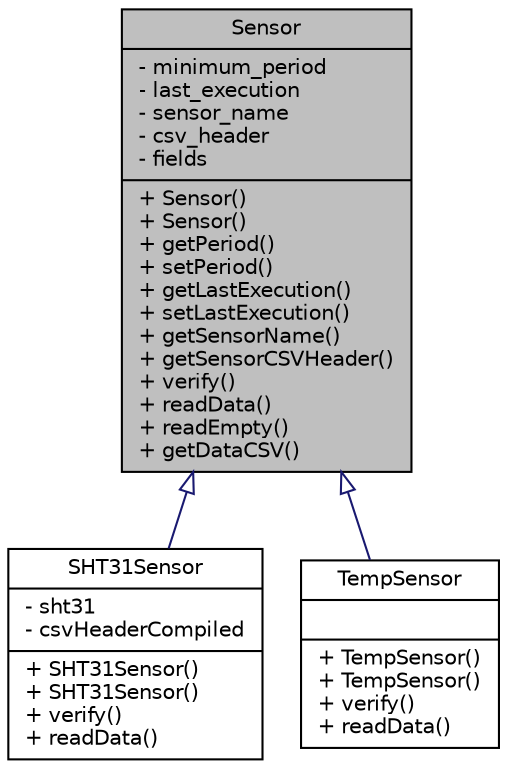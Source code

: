 digraph "Sensor"
{
 // INTERACTIVE_SVG=YES
 // LATEX_PDF_SIZE
  bgcolor="transparent";
  edge [fontname="Helvetica",fontsize="10",labelfontname="Helvetica",labelfontsize="10"];
  node [fontname="Helvetica",fontsize="10",shape=record];
  Node1 [label="{Sensor\n|- minimum_period\l- last_execution\l- sensor_name\l- csv_header\l- fields\l|+ Sensor()\l+ Sensor()\l+ getPeriod()\l+ setPeriod()\l+ getLastExecution()\l+ setLastExecution()\l+ getSensorName()\l+ getSensorCSVHeader()\l+ verify()\l+ readData()\l+ readEmpty()\l+ getDataCSV()\l}",height=0.2,width=0.4,color="black", fillcolor="grey75", style="filled", fontcolor="black",tooltip="Parent class for sensor objects."];
  Node1 -> Node2 [dir="back",color="midnightblue",fontsize="10",style="solid",arrowtail="onormal",fontname="Helvetica"];
  Node2 [label="{SHT31Sensor\n|- sht31\l- csvHeaderCompiled\l|+ SHT31Sensor()\l+ SHT31Sensor()\l+ verify()\l+ readData()\l}",height=0.2,width=0.4,color="black",URL="$classSHT31Sensor.html",tooltip="Interfaces with SHT31 Sensor to collect temperature and humidity data."];
  Node1 -> Node3 [dir="back",color="midnightblue",fontsize="10",style="solid",arrowtail="onormal",fontname="Helvetica"];
  Node3 [label="{TempSensor\n||+ TempSensor()\l+ TempSensor()\l+ verify()\l+ readData()\l}",height=0.2,width=0.4,color="black",URL="$classTempSensor.html",tooltip="Implementation of a Sensor for the onboard temperature sensor."];
}
